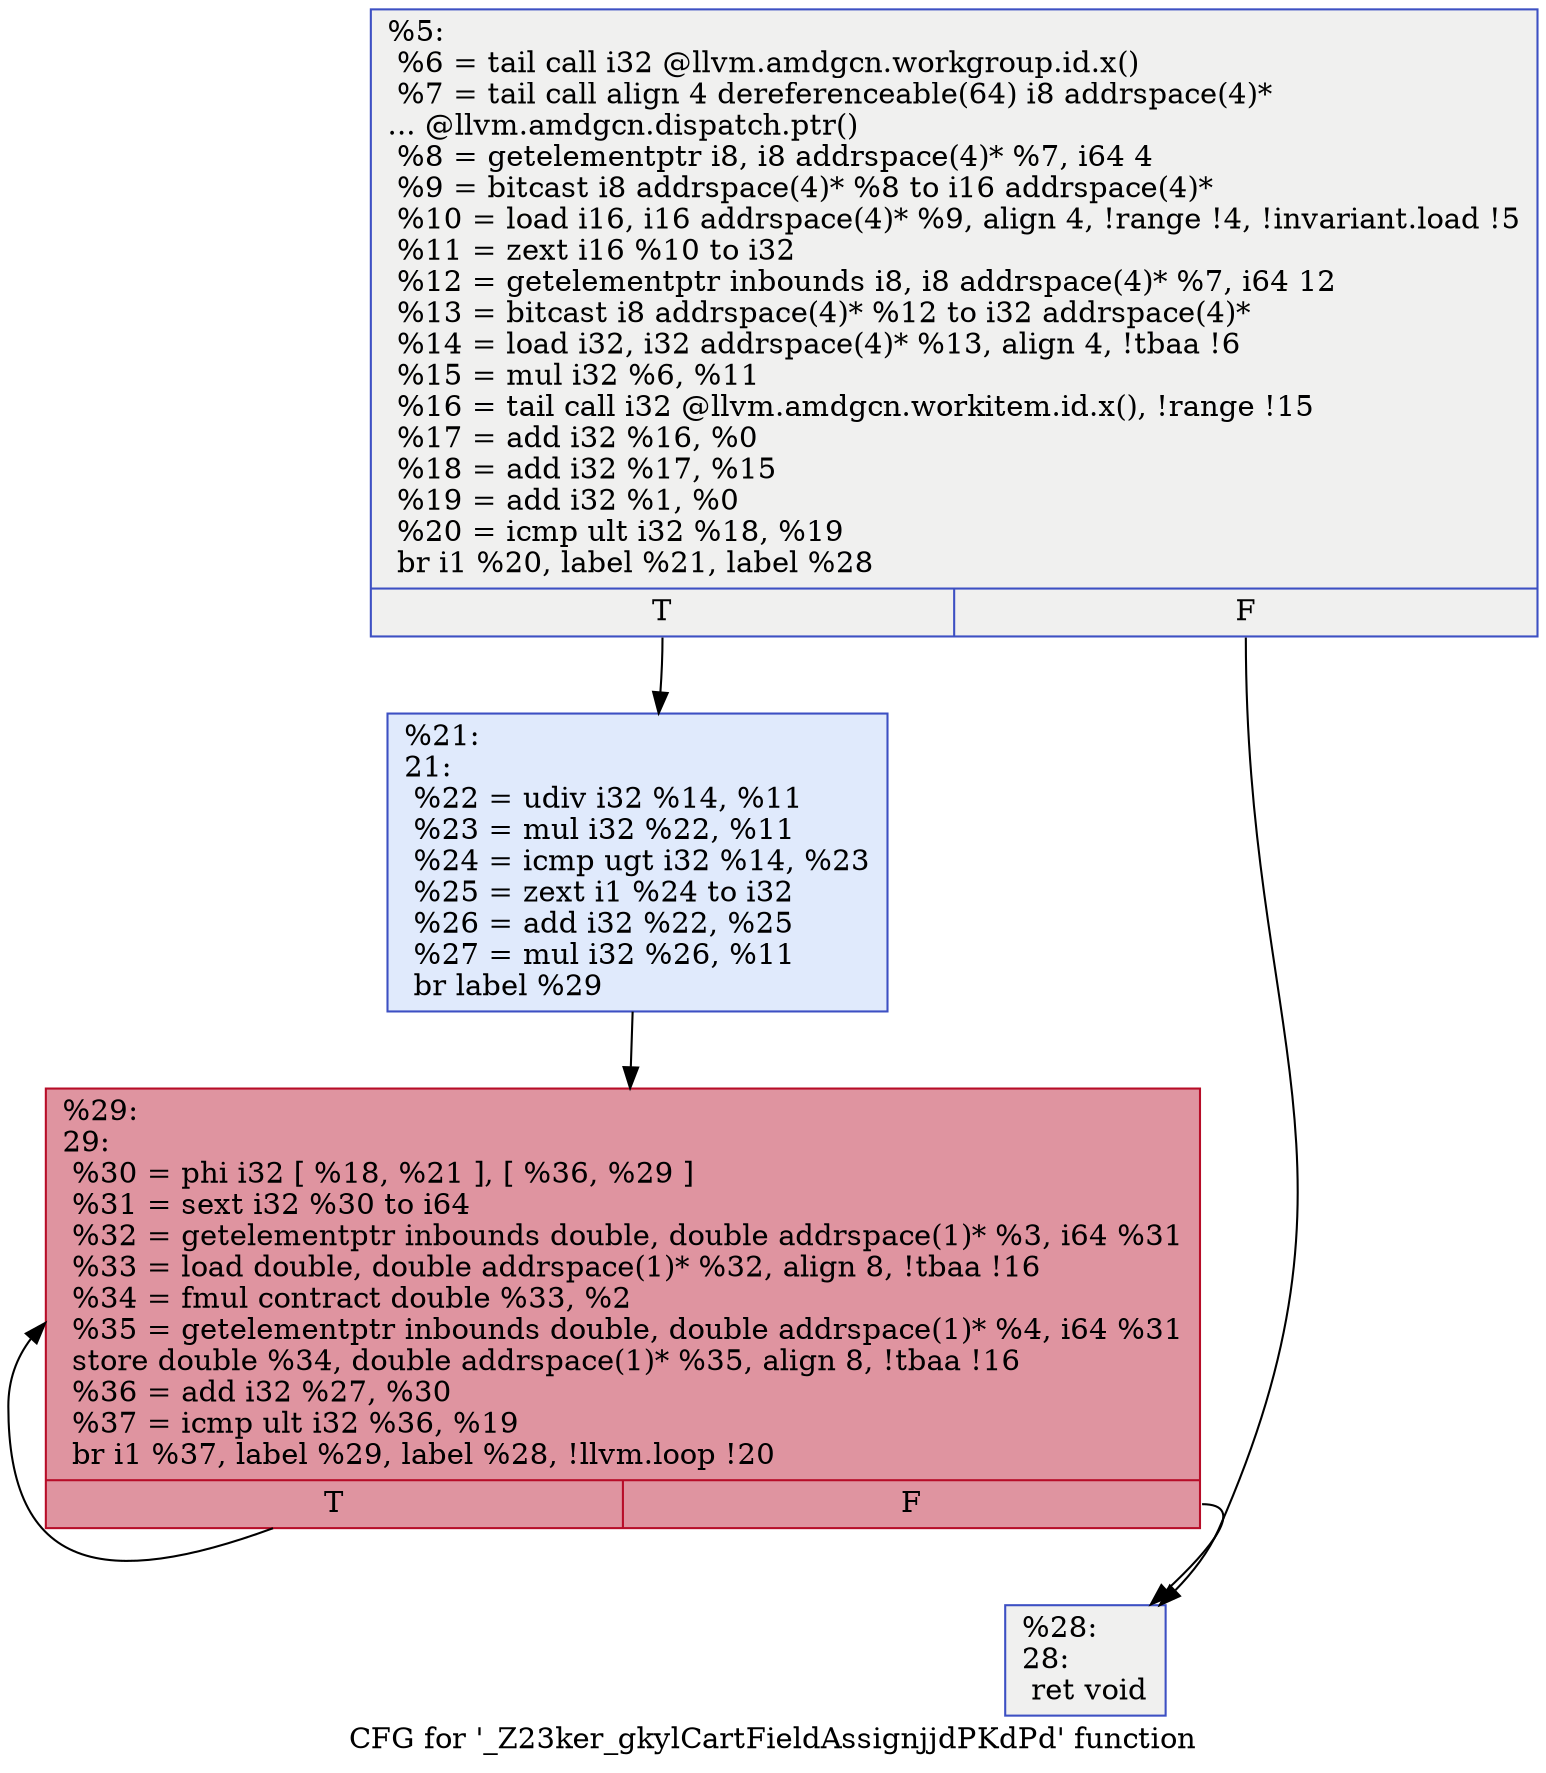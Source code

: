 digraph "CFG for '_Z23ker_gkylCartFieldAssignjjdPKdPd' function" {
	label="CFG for '_Z23ker_gkylCartFieldAssignjjdPKdPd' function";

	Node0x4efe520 [shape=record,color="#3d50c3ff", style=filled, fillcolor="#dedcdb70",label="{%5:\l  %6 = tail call i32 @llvm.amdgcn.workgroup.id.x()\l  %7 = tail call align 4 dereferenceable(64) i8 addrspace(4)*\l... @llvm.amdgcn.dispatch.ptr()\l  %8 = getelementptr i8, i8 addrspace(4)* %7, i64 4\l  %9 = bitcast i8 addrspace(4)* %8 to i16 addrspace(4)*\l  %10 = load i16, i16 addrspace(4)* %9, align 4, !range !4, !invariant.load !5\l  %11 = zext i16 %10 to i32\l  %12 = getelementptr inbounds i8, i8 addrspace(4)* %7, i64 12\l  %13 = bitcast i8 addrspace(4)* %12 to i32 addrspace(4)*\l  %14 = load i32, i32 addrspace(4)* %13, align 4, !tbaa !6\l  %15 = mul i32 %6, %11\l  %16 = tail call i32 @llvm.amdgcn.workitem.id.x(), !range !15\l  %17 = add i32 %16, %0\l  %18 = add i32 %17, %15\l  %19 = add i32 %1, %0\l  %20 = icmp ult i32 %18, %19\l  br i1 %20, label %21, label %28\l|{<s0>T|<s1>F}}"];
	Node0x4efe520:s0 -> Node0x4f008b0;
	Node0x4efe520:s1 -> Node0x4f00940;
	Node0x4f008b0 [shape=record,color="#3d50c3ff", style=filled, fillcolor="#b9d0f970",label="{%21:\l21:                                               \l  %22 = udiv i32 %14, %11\l  %23 = mul i32 %22, %11\l  %24 = icmp ugt i32 %14, %23\l  %25 = zext i1 %24 to i32\l  %26 = add i32 %22, %25\l  %27 = mul i32 %26, %11\l  br label %29\l}"];
	Node0x4f008b0 -> Node0x4f00dc0;
	Node0x4f00940 [shape=record,color="#3d50c3ff", style=filled, fillcolor="#dedcdb70",label="{%28:\l28:                                               \l  ret void\l}"];
	Node0x4f00dc0 [shape=record,color="#b70d28ff", style=filled, fillcolor="#b70d2870",label="{%29:\l29:                                               \l  %30 = phi i32 [ %18, %21 ], [ %36, %29 ]\l  %31 = sext i32 %30 to i64\l  %32 = getelementptr inbounds double, double addrspace(1)* %3, i64 %31\l  %33 = load double, double addrspace(1)* %32, align 8, !tbaa !16\l  %34 = fmul contract double %33, %2\l  %35 = getelementptr inbounds double, double addrspace(1)* %4, i64 %31\l  store double %34, double addrspace(1)* %35, align 8, !tbaa !16\l  %36 = add i32 %27, %30\l  %37 = icmp ult i32 %36, %19\l  br i1 %37, label %29, label %28, !llvm.loop !20\l|{<s0>T|<s1>F}}"];
	Node0x4f00dc0:s0 -> Node0x4f00dc0;
	Node0x4f00dc0:s1 -> Node0x4f00940;
}
